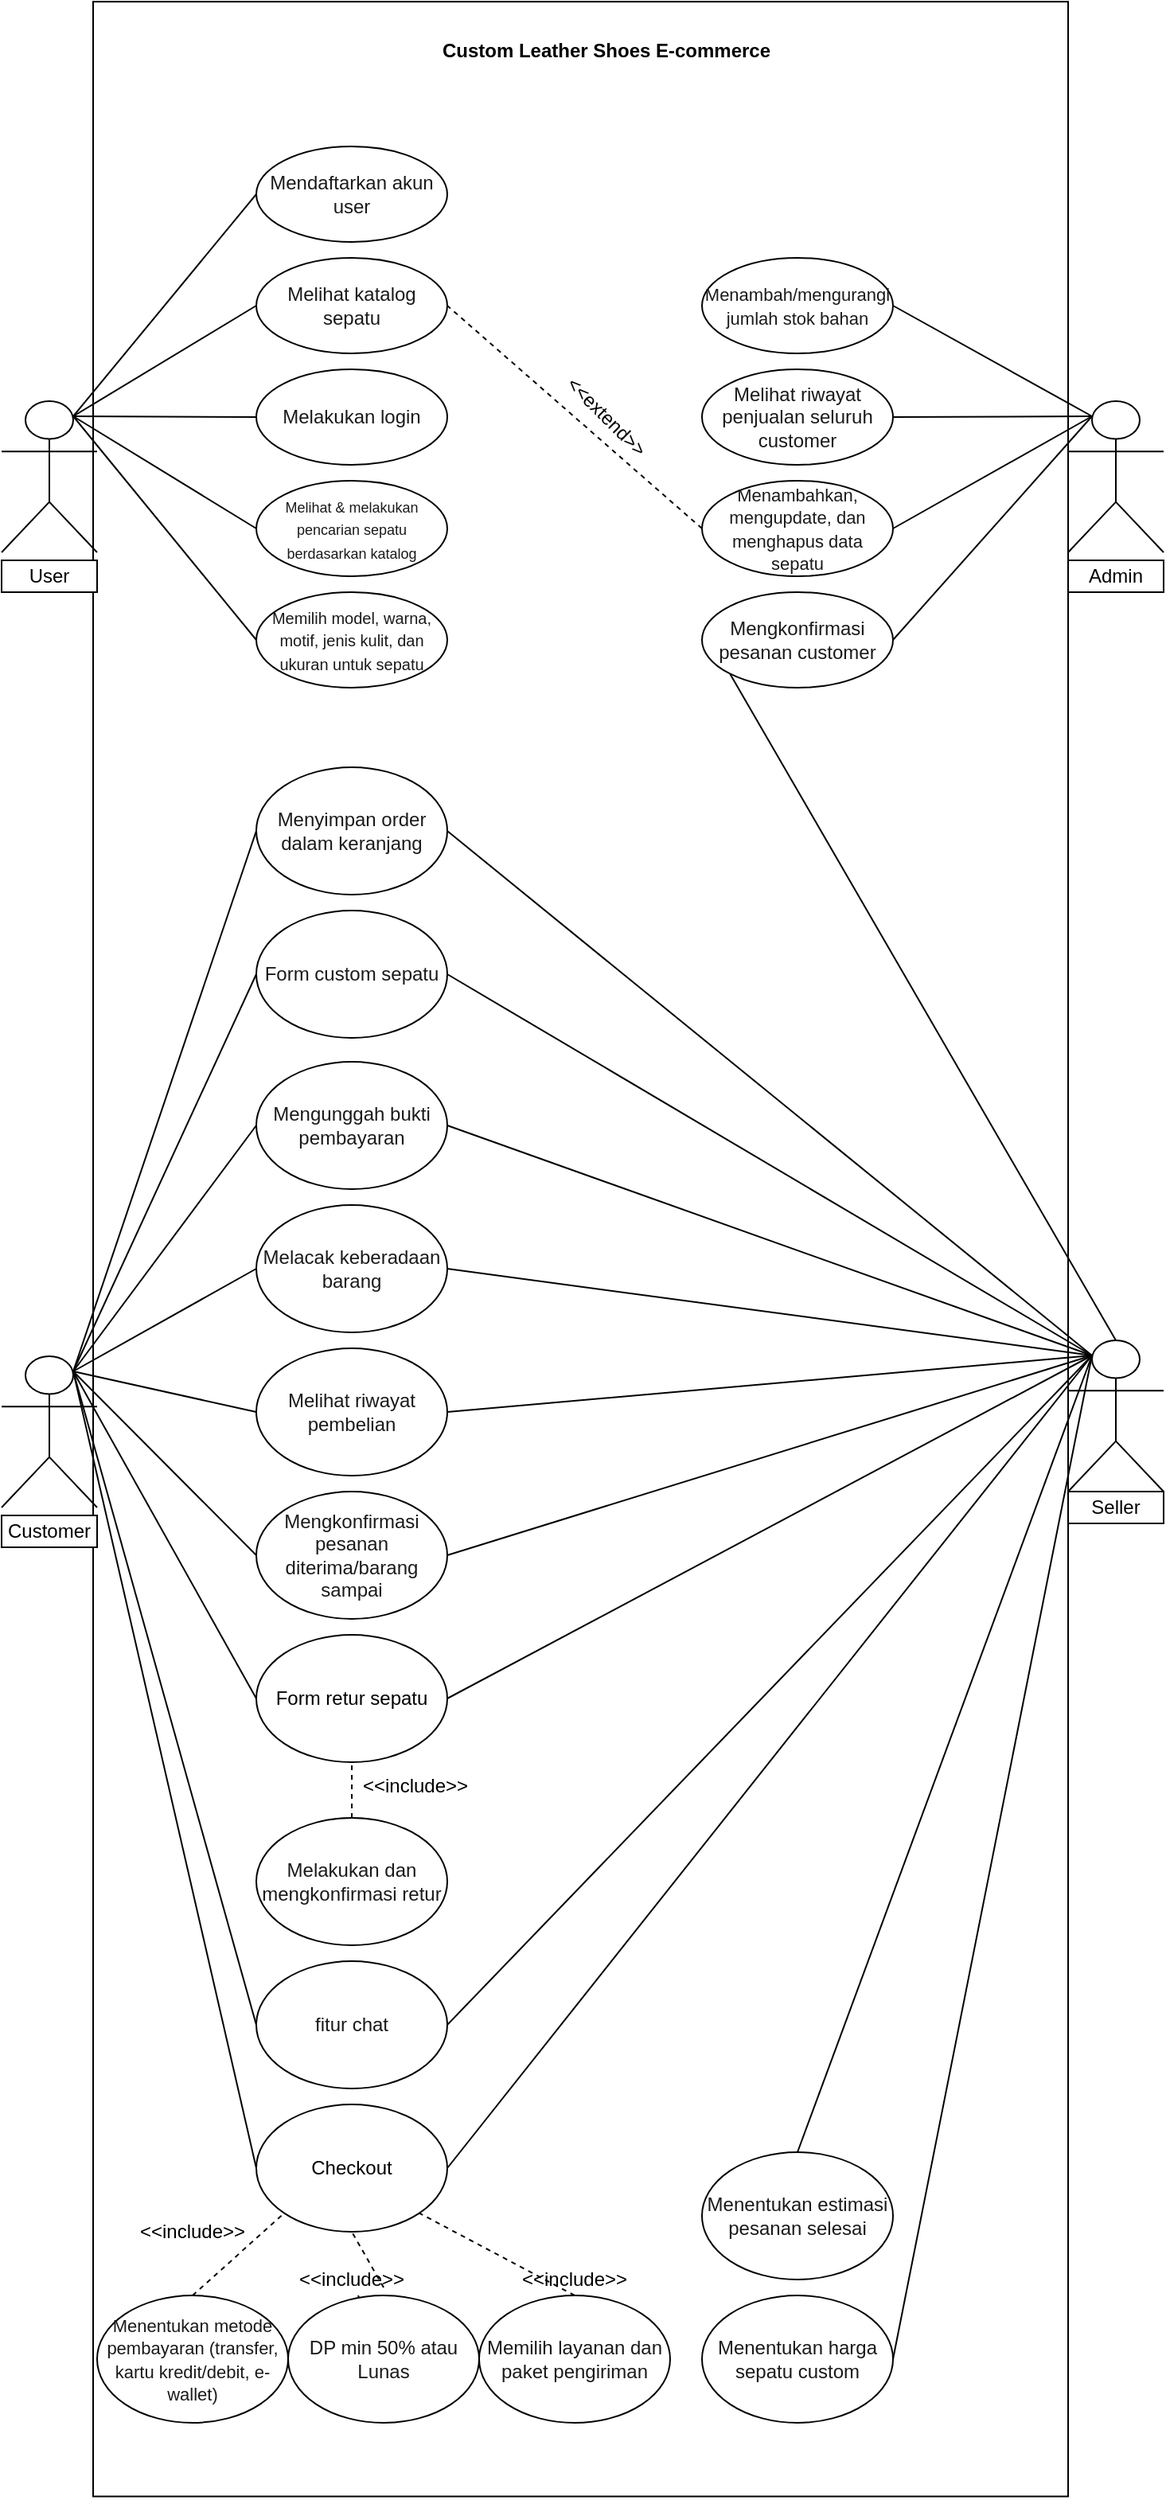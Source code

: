 <mxfile version="14.6.9" type="github">
  <diagram id="T1mZ5_TuGjbCNkDDGyvj" name="Halaman-1">
    <mxGraphModel dx="974" dy="1965" grid="1" gridSize="10" guides="1" tooltips="1" connect="1" arrows="1" fold="1" page="1" pageScale="1" pageWidth="827" pageHeight="1169" math="0" shadow="0">
      <root>
        <mxCell id="0" />
        <mxCell id="1" parent="0" />
        <mxCell id="UaFrxnna17SQAAfgTdnW-178" value="" style="rounded=0;whiteSpace=wrap;html=1;fillColor=#FFFFFF;rotation=90;" vertex="1" parent="1">
          <mxGeometry x="-409.84" y="396.41" width="1567.2" height="612.5" as="geometry" />
        </mxCell>
        <mxCell id="UaFrxnna17SQAAfgTdnW-119" value="" style="endArrow=none;html=1;exitX=0.25;exitY=0.1;exitDx=0;exitDy=0;exitPerimeter=0;entryX=1;entryY=0.5;entryDx=0;entryDy=0;" edge="1" parent="1" source="UaFrxnna17SQAAfgTdnW-134" target="UaFrxnna17SQAAfgTdnW-40">
          <mxGeometry width="50" height="50" relative="1" as="geometry">
            <mxPoint x="455" y="774.5" as="sourcePoint" />
            <mxPoint x="280" y="440" as="targetPoint" />
          </mxGeometry>
        </mxCell>
        <mxCell id="UaFrxnna17SQAAfgTdnW-120" value="" style="endArrow=none;html=1;entryX=1;entryY=0.5;entryDx=0;entryDy=0;exitX=0.25;exitY=0.1;exitDx=0;exitDy=0;exitPerimeter=0;" edge="1" parent="1" source="UaFrxnna17SQAAfgTdnW-134" target="UaFrxnna17SQAAfgTdnW-39">
          <mxGeometry width="50" height="50" relative="1" as="geometry">
            <mxPoint x="455" y="774.5" as="sourcePoint" />
            <mxPoint x="280" y="530" as="targetPoint" />
          </mxGeometry>
        </mxCell>
        <mxCell id="UaFrxnna17SQAAfgTdnW-121" value="" style="endArrow=none;html=1;exitX=1;exitY=0.5;exitDx=0;exitDy=0;entryX=0.25;entryY=0.1;entryDx=0;entryDy=0;entryPerimeter=0;" edge="1" parent="1" target="UaFrxnna17SQAAfgTdnW-134" source="UaFrxnna17SQAAfgTdnW-35">
          <mxGeometry width="50" height="50" relative="1" as="geometry">
            <mxPoint x="280" y="625" as="sourcePoint" />
            <mxPoint x="455" y="774.5" as="targetPoint" />
          </mxGeometry>
        </mxCell>
        <mxCell id="UaFrxnna17SQAAfgTdnW-122" value="" style="endArrow=none;html=1;entryX=1;entryY=0.5;entryDx=0;entryDy=0;exitX=0.25;exitY=0.1;exitDx=0;exitDy=0;exitPerimeter=0;" edge="1" parent="1" source="UaFrxnna17SQAAfgTdnW-134" target="UaFrxnna17SQAAfgTdnW-34">
          <mxGeometry width="50" height="50" relative="1" as="geometry">
            <mxPoint x="455" y="774.5" as="sourcePoint" />
            <mxPoint x="280" y="715" as="targetPoint" />
          </mxGeometry>
        </mxCell>
        <mxCell id="UaFrxnna17SQAAfgTdnW-123" value="" style="endArrow=none;html=1;entryX=1;entryY=0.5;entryDx=0;entryDy=0;exitX=0.25;exitY=0.1;exitDx=0;exitDy=0;exitPerimeter=0;" edge="1" parent="1" source="UaFrxnna17SQAAfgTdnW-134" target="UaFrxnna17SQAAfgTdnW-33">
          <mxGeometry width="50" height="50" relative="1" as="geometry">
            <mxPoint x="690" y="775" as="sourcePoint" />
            <mxPoint x="280" y="805" as="targetPoint" />
          </mxGeometry>
        </mxCell>
        <mxCell id="UaFrxnna17SQAAfgTdnW-124" value="" style="endArrow=none;html=1;entryX=1;entryY=0.5;entryDx=0;entryDy=0;exitX=0.25;exitY=0.1;exitDx=0;exitDy=0;exitPerimeter=0;" edge="1" parent="1" source="UaFrxnna17SQAAfgTdnW-134" target="UaFrxnna17SQAAfgTdnW-32">
          <mxGeometry width="50" height="50" relative="1" as="geometry">
            <mxPoint x="620" y="830" as="sourcePoint" />
            <mxPoint x="280" y="895" as="targetPoint" />
          </mxGeometry>
        </mxCell>
        <mxCell id="UaFrxnna17SQAAfgTdnW-125" value="" style="endArrow=none;html=1;exitX=0.25;exitY=0.1;exitDx=0;exitDy=0;exitPerimeter=0;entryX=1;entryY=0.5;entryDx=0;entryDy=0;" edge="1" parent="1" source="UaFrxnna17SQAAfgTdnW-134" target="UaFrxnna17SQAAfgTdnW-43">
          <mxGeometry width="50" height="50" relative="1" as="geometry">
            <mxPoint x="455" y="774.5" as="sourcePoint" />
            <mxPoint x="280" y="985" as="targetPoint" />
          </mxGeometry>
        </mxCell>
        <mxCell id="UaFrxnna17SQAAfgTdnW-127" value="" style="endArrow=none;html=1;exitX=0.25;exitY=0.1;exitDx=0;exitDy=0;exitPerimeter=0;entryX=1;entryY=0.5;entryDx=0;entryDy=0;" edge="1" parent="1" source="UaFrxnna17SQAAfgTdnW-134" target="UaFrxnna17SQAAfgTdnW-29">
          <mxGeometry width="50" height="50" relative="1" as="geometry">
            <mxPoint x="455" y="774.5" as="sourcePoint" />
            <mxPoint x="280" y="1165" as="targetPoint" />
          </mxGeometry>
        </mxCell>
        <mxCell id="UaFrxnna17SQAAfgTdnW-128" value="" style="endArrow=none;html=1;exitX=0.25;exitY=0.1;exitDx=0;exitDy=0;exitPerimeter=0;entryX=1;entryY=0.5;entryDx=0;entryDy=0;" edge="1" parent="1" source="UaFrxnna17SQAAfgTdnW-134" target="UaFrxnna17SQAAfgTdnW-44">
          <mxGeometry width="50" height="50" relative="1" as="geometry">
            <mxPoint x="455" y="774.5" as="sourcePoint" />
            <mxPoint x="280" y="1255" as="targetPoint" />
          </mxGeometry>
        </mxCell>
        <mxCell id="UaFrxnna17SQAAfgTdnW-2" value="&lt;span style=&quot;color: rgb(26 , 26 , 26) ; font-family: &amp;#34;opensans&amp;#34; , &amp;#34;arial&amp;#34; , sans-serif , &amp;#34;noto sans hebrew&amp;#34; , &amp;#34;noto sans&amp;#34; , &amp;#34;noto sans jp&amp;#34; , &amp;#34;noto sans kr&amp;#34; ; background-color: rgba(255 , 255 , 255 , 0.01)&quot;&gt;&lt;font style=&quot;font-size: 12px&quot;&gt;Mendaftarkan akun user&lt;/font&gt;&lt;/span&gt;" style="ellipse;whiteSpace=wrap;html=1;fillColor=#FFFFFF;" vertex="1" parent="1">
          <mxGeometry x="170" y="10" width="120" height="60" as="geometry" />
        </mxCell>
        <mxCell id="UaFrxnna17SQAAfgTdnW-3" value="&lt;span style=&quot;color: rgb(26 , 26 , 26) ; font-family: &amp;#34;opensans&amp;#34; , &amp;#34;arial&amp;#34; , sans-serif , &amp;#34;noto sans hebrew&amp;#34; , &amp;#34;noto sans&amp;#34; , &amp;#34;noto sans jp&amp;#34; , &amp;#34;noto sans kr&amp;#34; ; background-color: rgba(255 , 255 , 255 , 0.01)&quot;&gt;&lt;font style=&quot;font-size: 12px&quot;&gt;Melihat katalog sepatu&lt;/font&gt;&lt;/span&gt;" style="ellipse;whiteSpace=wrap;html=1;fillColor=#FFFFFF;" vertex="1" parent="1">
          <mxGeometry x="170" y="80" width="120" height="60" as="geometry" />
        </mxCell>
        <mxCell id="UaFrxnna17SQAAfgTdnW-6" value="&lt;span style=&quot;color: rgb(26 , 26 , 26) ; font-family: &amp;#34;opensans&amp;#34; , &amp;#34;arial&amp;#34; , sans-serif , &amp;#34;noto sans hebrew&amp;#34; , &amp;#34;noto sans&amp;#34; , &amp;#34;noto sans jp&amp;#34; , &amp;#34;noto sans kr&amp;#34; ; background-color: rgba(255 , 255 , 255 , 0.01)&quot;&gt;&lt;font style=&quot;font-size: 10px&quot;&gt;Memilih model, warna, motif, jenis kulit, dan ukuran untuk sepatu&lt;/font&gt;&lt;/span&gt;" style="ellipse;whiteSpace=wrap;html=1;fillColor=#FFFFFF;align=center;" vertex="1" parent="1">
          <mxGeometry x="170" y="290" width="120" height="60" as="geometry" />
        </mxCell>
        <mxCell id="UaFrxnna17SQAAfgTdnW-7" value="&lt;span style=&quot;color: rgb(26 , 26 , 26) ; font-family: &amp;#34;opensans&amp;#34; , &amp;#34;arial&amp;#34; , sans-serif , &amp;#34;noto sans hebrew&amp;#34; , &amp;#34;noto sans&amp;#34; , &amp;#34;noto sans jp&amp;#34; , &amp;#34;noto sans kr&amp;#34; ; background-color: rgba(255 , 255 , 255 , 0.01)&quot;&gt;&lt;font style=&quot;font-size: 9px&quot;&gt;Melihat &amp;amp; melakukan pencarian sepatu berdasarkan katalog&lt;/font&gt;&lt;/span&gt;" style="ellipse;whiteSpace=wrap;html=1;fillColor=#FFFFFF;" vertex="1" parent="1">
          <mxGeometry x="170" y="220" width="120" height="60" as="geometry" />
        </mxCell>
        <mxCell id="UaFrxnna17SQAAfgTdnW-8" value="&lt;span style=&quot;color: rgb(26 , 26 , 26) ; font-family: &amp;#34;opensans&amp;#34; , &amp;#34;arial&amp;#34; , sans-serif , &amp;#34;noto sans hebrew&amp;#34; , &amp;#34;noto sans&amp;#34; , &amp;#34;noto sans jp&amp;#34; , &amp;#34;noto sans kr&amp;#34; ; font-style: normal ; font-weight: normal ; letter-spacing: normal ; text-align: center ; text-indent: 0px ; text-transform: none ; word-spacing: 0px ; background-color: rgba(255 , 255 , 255 , 0.01) ; text-decoration: none ; display: inline ; float: none&quot;&gt;&lt;font style=&quot;font-size: 12px&quot;&gt;Melakukan login&lt;/font&gt;&lt;/span&gt;" style="ellipse;whiteSpace=wrap;html=1;fillColor=#FFFFFF;" vertex="1" parent="1">
          <mxGeometry x="170" y="150" width="120" height="60" as="geometry" />
        </mxCell>
        <mxCell id="UaFrxnna17SQAAfgTdnW-23" value="Actor" style="shape=umlActor;verticalLabelPosition=bottom;verticalAlign=top;html=1;outlineConnect=0;fillColor=#FFFFFF;" vertex="1" parent="1">
          <mxGeometry x="10" y="170" width="60" height="95" as="geometry" />
        </mxCell>
        <mxCell id="UaFrxnna17SQAAfgTdnW-24" value="" style="endArrow=none;html=1;exitX=0.75;exitY=0.1;exitDx=0;exitDy=0;exitPerimeter=0;entryX=0;entryY=0.5;entryDx=0;entryDy=0;" edge="1" parent="1" source="UaFrxnna17SQAAfgTdnW-23" target="UaFrxnna17SQAAfgTdnW-2">
          <mxGeometry width="50" height="50" relative="1" as="geometry">
            <mxPoint x="260" y="310" as="sourcePoint" />
            <mxPoint x="310" y="260" as="targetPoint" />
          </mxGeometry>
        </mxCell>
        <mxCell id="UaFrxnna17SQAAfgTdnW-25" value="" style="endArrow=none;html=1;exitX=0.75;exitY=0.1;exitDx=0;exitDy=0;exitPerimeter=0;entryX=0;entryY=0.5;entryDx=0;entryDy=0;" edge="1" parent="1" source="UaFrxnna17SQAAfgTdnW-23" target="UaFrxnna17SQAAfgTdnW-3">
          <mxGeometry width="50" height="50" relative="1" as="geometry">
            <mxPoint x="260" y="310" as="sourcePoint" />
            <mxPoint x="310" y="260" as="targetPoint" />
          </mxGeometry>
        </mxCell>
        <mxCell id="UaFrxnna17SQAAfgTdnW-26" value="" style="endArrow=none;html=1;exitX=0.75;exitY=0.1;exitDx=0;exitDy=0;exitPerimeter=0;entryX=0;entryY=0.5;entryDx=0;entryDy=0;" edge="1" parent="1" source="UaFrxnna17SQAAfgTdnW-23" target="UaFrxnna17SQAAfgTdnW-8">
          <mxGeometry width="50" height="50" relative="1" as="geometry">
            <mxPoint x="260" y="310" as="sourcePoint" />
            <mxPoint x="310" y="260" as="targetPoint" />
          </mxGeometry>
        </mxCell>
        <mxCell id="UaFrxnna17SQAAfgTdnW-27" value="" style="endArrow=none;html=1;exitX=0.75;exitY=0.1;exitDx=0;exitDy=0;exitPerimeter=0;entryX=0;entryY=0.5;entryDx=0;entryDy=0;" edge="1" parent="1" source="UaFrxnna17SQAAfgTdnW-23" target="UaFrxnna17SQAAfgTdnW-7">
          <mxGeometry width="50" height="50" relative="1" as="geometry">
            <mxPoint x="260" y="310" as="sourcePoint" />
            <mxPoint x="310" y="260" as="targetPoint" />
          </mxGeometry>
        </mxCell>
        <mxCell id="UaFrxnna17SQAAfgTdnW-28" value="" style="endArrow=none;html=1;exitX=0.75;exitY=0.1;exitDx=0;exitDy=0;exitPerimeter=0;entryX=0;entryY=0.5;entryDx=0;entryDy=0;" edge="1" parent="1" source="UaFrxnna17SQAAfgTdnW-23" target="UaFrxnna17SQAAfgTdnW-6">
          <mxGeometry width="50" height="50" relative="1" as="geometry">
            <mxPoint x="260" y="310" as="sourcePoint" />
            <mxPoint x="310" y="260" as="targetPoint" />
          </mxGeometry>
        </mxCell>
        <mxCell id="UaFrxnna17SQAAfgTdnW-29" value="&lt;span style=&quot;color: rgb(26 , 26 , 26) ; font-family: &amp;#34;opensans&amp;#34; , &amp;#34;arial&amp;#34; , sans-serif , &amp;#34;noto sans hebrew&amp;#34; , &amp;#34;noto sans&amp;#34; , &amp;#34;noto sans jp&amp;#34; , &amp;#34;noto sans kr&amp;#34; ; font-style: normal ; font-weight: normal ; letter-spacing: normal ; text-align: center ; text-indent: 0px ; text-transform: none ; word-spacing: 0px ; background-color: rgba(255 , 255 , 255 , 0.01) ; text-decoration: none ; display: inline ; float: none&quot;&gt;&lt;font style=&quot;font-size: 12px&quot;&gt;fitur chat&lt;/font&gt;&lt;/span&gt;" style="ellipse;whiteSpace=wrap;html=1;fillColor=#FFFFFF;" vertex="1" parent="1">
          <mxGeometry x="170" y="1150" width="120" height="80" as="geometry" />
        </mxCell>
        <mxCell id="UaFrxnna17SQAAfgTdnW-32" value="&lt;span style=&quot;color: rgb(26 , 26 , 26) ; font-family: &amp;#34;opensans&amp;#34; , &amp;#34;arial&amp;#34; , sans-serif , &amp;#34;noto sans hebrew&amp;#34; , &amp;#34;noto sans&amp;#34; , &amp;#34;noto sans jp&amp;#34; , &amp;#34;noto sans kr&amp;#34; ; font-style: normal ; font-weight: normal ; letter-spacing: normal ; text-align: center ; text-indent: 0px ; text-transform: none ; word-spacing: 0px ; background-color: rgba(255 , 255 , 255 , 0.01) ; text-decoration: none ; display: inline ; float: none&quot;&gt;&lt;font style=&quot;font-size: 12px&quot;&gt;Mengkonfirmasi pesanan diterima/barang sampai&lt;/font&gt;&lt;/span&gt;" style="ellipse;whiteSpace=wrap;html=1;fillColor=#FFFFFF;" vertex="1" parent="1">
          <mxGeometry x="170" y="855" width="120" height="80" as="geometry" />
        </mxCell>
        <mxCell id="UaFrxnna17SQAAfgTdnW-33" value="&lt;span style=&quot;color: rgb(26 , 26 , 26) ; font-family: &amp;#34;opensans&amp;#34; , &amp;#34;arial&amp;#34; , sans-serif , &amp;#34;noto sans hebrew&amp;#34; , &amp;#34;noto sans&amp;#34; , &amp;#34;noto sans jp&amp;#34; , &amp;#34;noto sans kr&amp;#34; ; font-style: normal ; font-weight: normal ; letter-spacing: normal ; text-align: center ; text-indent: 0px ; text-transform: none ; word-spacing: 0px ; background-color: rgba(255 , 255 , 255 , 0.01) ; text-decoration: none ; display: inline ; float: none&quot;&gt;&lt;font style=&quot;font-size: 12px&quot;&gt;Melihat riwayat pembelian&lt;/font&gt;&lt;/span&gt;" style="ellipse;whiteSpace=wrap;html=1;fillColor=#FFFFFF;" vertex="1" parent="1">
          <mxGeometry x="170" y="765" width="120" height="80" as="geometry" />
        </mxCell>
        <mxCell id="UaFrxnna17SQAAfgTdnW-34" value="&lt;span style=&quot;color: rgb(26 , 26 , 26) ; font-family: &amp;#34;opensans&amp;#34; , &amp;#34;arial&amp;#34; , sans-serif , &amp;#34;noto sans hebrew&amp;#34; , &amp;#34;noto sans&amp;#34; , &amp;#34;noto sans jp&amp;#34; , &amp;#34;noto sans kr&amp;#34; ; background-color: rgba(255 , 255 , 255 , 0.01)&quot;&gt;&lt;font style=&quot;font-size: 12px&quot;&gt;Melacak keberadaan barang&lt;/font&gt;&lt;/span&gt;" style="ellipse;whiteSpace=wrap;html=1;fillColor=#FFFFFF;" vertex="1" parent="1">
          <mxGeometry x="170" y="675" width="120" height="80" as="geometry" />
        </mxCell>
        <mxCell id="UaFrxnna17SQAAfgTdnW-35" value="&lt;span style=&quot;color: rgb(26 , 26 , 26) ; font-family: &amp;#34;opensans&amp;#34; , &amp;#34;arial&amp;#34; , sans-serif , &amp;#34;noto sans hebrew&amp;#34; , &amp;#34;noto sans&amp;#34; , &amp;#34;noto sans jp&amp;#34; , &amp;#34;noto sans kr&amp;#34; ; background-color: rgba(255 , 255 , 255 , 0.01)&quot;&gt;&lt;font style=&quot;font-size: 12px&quot;&gt;Mengunggah bukti pembayaran&lt;/font&gt;&lt;/span&gt;" style="ellipse;whiteSpace=wrap;html=1;fillColor=#FFFFFF;" vertex="1" parent="1">
          <mxGeometry x="170" y="585" width="120" height="80" as="geometry" />
        </mxCell>
        <mxCell id="UaFrxnna17SQAAfgTdnW-36" value="&lt;span style=&quot;color: rgb(26 , 26 , 26) ; font-family: &amp;#34;opensans&amp;#34; , &amp;#34;arial&amp;#34; , sans-serif , &amp;#34;noto sans hebrew&amp;#34; , &amp;#34;noto sans&amp;#34; , &amp;#34;noto sans jp&amp;#34; , &amp;#34;noto sans kr&amp;#34; ; font-style: normal ; font-weight: normal ; letter-spacing: normal ; text-align: center ; text-indent: 0px ; text-transform: none ; word-spacing: 0px ; background-color: rgba(255 , 255 , 255 , 0.01) ; text-decoration: none ; display: inline ; float: none&quot;&gt;&lt;font style=&quot;font-size: 12px&quot;&gt;Memilih layanan dan paket pengiriman&lt;/font&gt;&lt;/span&gt;" style="ellipse;whiteSpace=wrap;html=1;fillColor=#FFFFFF;" vertex="1" parent="1">
          <mxGeometry x="310" y="1360" width="120" height="80" as="geometry" />
        </mxCell>
        <mxCell id="UaFrxnna17SQAAfgTdnW-37" value="&lt;span style=&quot;color: rgb(26 , 26 , 26) ; font-family: &amp;#34;opensans&amp;#34; , &amp;#34;arial&amp;#34; , sans-serif , &amp;#34;noto sans hebrew&amp;#34; , &amp;#34;noto sans&amp;#34; , &amp;#34;noto sans jp&amp;#34; , &amp;#34;noto sans kr&amp;#34; ; font-style: normal ; font-weight: normal ; letter-spacing: normal ; text-align: center ; text-indent: 0px ; text-transform: none ; word-spacing: 0px ; background-color: rgba(255 , 255 , 255 , 0.01) ; text-decoration: none ; display: inline ; float: none&quot;&gt;&lt;font style=&quot;font-size: 12px&quot;&gt;DP min 50% atau Lunas&lt;/font&gt;&lt;/span&gt;" style="ellipse;whiteSpace=wrap;html=1;fillColor=#FFFFFF;" vertex="1" parent="1">
          <mxGeometry x="190" y="1360" width="120" height="80" as="geometry" />
        </mxCell>
        <mxCell id="UaFrxnna17SQAAfgTdnW-38" value="&lt;span style=&quot;color: rgb(26 , 26 , 26) ; font-family: &amp;#34;opensans&amp;#34; , &amp;#34;arial&amp;#34; , sans-serif , &amp;#34;noto sans hebrew&amp;#34; , &amp;#34;noto sans&amp;#34; , &amp;#34;noto sans jp&amp;#34; , &amp;#34;noto sans kr&amp;#34; ; background-color: rgba(255 , 255 , 255 , 0.01)&quot;&gt;&lt;font style=&quot;font-size: 11px&quot;&gt;Menentukan metode pembayaran (transfer, kartu kredit/debit, e-wallet)&lt;/font&gt;&lt;/span&gt;" style="ellipse;whiteSpace=wrap;html=1;fillColor=#FFFFFF;" vertex="1" parent="1">
          <mxGeometry x="70" y="1360" width="120" height="80" as="geometry" />
        </mxCell>
        <mxCell id="UaFrxnna17SQAAfgTdnW-39" value="&lt;span style=&quot;color: rgb(26 , 26 , 26) ; font-family: &amp;#34;opensans&amp;#34; , &amp;#34;arial&amp;#34; , sans-serif , &amp;#34;noto sans hebrew&amp;#34; , &amp;#34;noto sans&amp;#34; , &amp;#34;noto sans jp&amp;#34; , &amp;#34;noto sans kr&amp;#34; ; font-style: normal ; font-weight: normal ; letter-spacing: normal ; text-align: center ; text-indent: 0px ; text-transform: none ; word-spacing: 0px ; background-color: rgba(255 , 255 , 255 , 0.01) ; text-decoration: none ; display: inline ; float: none&quot;&gt;&lt;font style=&quot;font-size: 12px&quot;&gt;Form custom sepatu&lt;/font&gt;&lt;/span&gt;" style="ellipse;whiteSpace=wrap;html=1;fillColor=#FFFFFF;" vertex="1" parent="1">
          <mxGeometry x="170" y="490" width="120" height="80" as="geometry" />
        </mxCell>
        <mxCell id="UaFrxnna17SQAAfgTdnW-40" value="&lt;span style=&quot;color: rgb(26 , 26 , 26) ; font-family: &amp;#34;opensans&amp;#34; , &amp;#34;arial&amp;#34; , sans-serif , &amp;#34;noto sans hebrew&amp;#34; , &amp;#34;noto sans&amp;#34; , &amp;#34;noto sans jp&amp;#34; , &amp;#34;noto sans kr&amp;#34; ; background-color: rgba(255 , 255 , 255 , 0.01)&quot;&gt;&lt;font style=&quot;font-size: 12px&quot;&gt;Menyimpan order dalam keranjang&lt;/font&gt;&lt;/span&gt;" style="ellipse;whiteSpace=wrap;html=1;fillColor=#FFFFFF;" vertex="1" parent="1">
          <mxGeometry x="170" y="400" width="120" height="80" as="geometry" />
        </mxCell>
        <mxCell id="UaFrxnna17SQAAfgTdnW-43" value="Form retur sepatu" style="ellipse;whiteSpace=wrap;html=1;fillColor=#FFFFFF;" vertex="1" parent="1">
          <mxGeometry x="170" y="945" width="120" height="80" as="geometry" />
        </mxCell>
        <mxCell id="UaFrxnna17SQAAfgTdnW-44" value="Checkout" style="ellipse;whiteSpace=wrap;html=1;fillColor=#FFFFFF;" vertex="1" parent="1">
          <mxGeometry x="170" y="1240" width="120" height="80" as="geometry" />
        </mxCell>
        <mxCell id="UaFrxnna17SQAAfgTdnW-46" value="" style="endArrow=none;dashed=1;html=1;startArrow=none;" edge="1" parent="1" source="UaFrxnna17SQAAfgTdnW-52" target="UaFrxnna17SQAAfgTdnW-37">
          <mxGeometry width="50" height="50" relative="1" as="geometry">
            <mxPoint x="260" y="1400" as="sourcePoint" />
            <mxPoint x="480" y="1200" as="targetPoint" />
          </mxGeometry>
        </mxCell>
        <mxCell id="UaFrxnna17SQAAfgTdnW-49" value="&amp;lt;&amp;lt;include&amp;gt;&amp;gt;" style="text;html=1;strokeColor=none;fillColor=none;align=center;verticalAlign=middle;whiteSpace=wrap;rounded=0;rotation=0;" vertex="1" parent="1">
          <mxGeometry x="110" y="1310" width="40" height="20" as="geometry" />
        </mxCell>
        <mxCell id="UaFrxnna17SQAAfgTdnW-52" value="&amp;lt;&amp;lt;include&amp;gt;&amp;gt;" style="text;html=1;strokeColor=none;fillColor=none;align=center;verticalAlign=middle;whiteSpace=wrap;rounded=0;rotation=0;" vertex="1" parent="1">
          <mxGeometry x="210" y="1340" width="40" height="20" as="geometry" />
        </mxCell>
        <mxCell id="UaFrxnna17SQAAfgTdnW-54" value="&amp;lt;&amp;lt;include&amp;gt;&amp;gt;" style="text;html=1;strokeColor=none;fillColor=none;align=center;verticalAlign=middle;whiteSpace=wrap;rounded=0;rotation=0;" vertex="1" parent="1">
          <mxGeometry x="350" y="1340" width="40" height="20" as="geometry" />
        </mxCell>
        <mxCell id="UaFrxnna17SQAAfgTdnW-57" value="Actor" style="shape=umlActor;verticalLabelPosition=bottom;verticalAlign=top;html=1;outlineConnect=0;fillColor=#FFFFFF;" vertex="1" parent="1">
          <mxGeometry x="10" y="770" width="60" height="95" as="geometry" />
        </mxCell>
        <mxCell id="UaFrxnna17SQAAfgTdnW-58" value="" style="endArrow=none;html=1;exitX=0.75;exitY=0.1;exitDx=0;exitDy=0;exitPerimeter=0;entryX=0;entryY=0.5;entryDx=0;entryDy=0;" edge="1" parent="1" source="UaFrxnna17SQAAfgTdnW-57" target="UaFrxnna17SQAAfgTdnW-40">
          <mxGeometry width="50" height="50" relative="1" as="geometry">
            <mxPoint x="220" y="830" as="sourcePoint" />
            <mxPoint x="270" y="780" as="targetPoint" />
          </mxGeometry>
        </mxCell>
        <mxCell id="UaFrxnna17SQAAfgTdnW-60" value="" style="endArrow=none;html=1;entryX=0;entryY=0.5;entryDx=0;entryDy=0;exitX=0.75;exitY=0.1;exitDx=0;exitDy=0;exitPerimeter=0;" edge="1" parent="1" source="UaFrxnna17SQAAfgTdnW-57" target="UaFrxnna17SQAAfgTdnW-39">
          <mxGeometry width="50" height="50" relative="1" as="geometry">
            <mxPoint x="60" y="770" as="sourcePoint" />
            <mxPoint x="270" y="620" as="targetPoint" />
          </mxGeometry>
        </mxCell>
        <mxCell id="UaFrxnna17SQAAfgTdnW-61" value="" style="endArrow=none;html=1;exitX=0;exitY=0.5;exitDx=0;exitDy=0;entryX=0.75;entryY=0.1;entryDx=0;entryDy=0;entryPerimeter=0;" edge="1" parent="1" source="UaFrxnna17SQAAfgTdnW-35" target="UaFrxnna17SQAAfgTdnW-57">
          <mxGeometry width="50" height="50" relative="1" as="geometry">
            <mxPoint x="380" y="590" as="sourcePoint" />
            <mxPoint x="60" y="770" as="targetPoint" />
          </mxGeometry>
        </mxCell>
        <mxCell id="UaFrxnna17SQAAfgTdnW-62" value="" style="endArrow=none;html=1;entryX=0;entryY=0.5;entryDx=0;entryDy=0;exitX=0.75;exitY=0.1;exitDx=0;exitDy=0;exitPerimeter=0;" edge="1" parent="1" source="UaFrxnna17SQAAfgTdnW-57" target="UaFrxnna17SQAAfgTdnW-34">
          <mxGeometry width="50" height="50" relative="1" as="geometry">
            <mxPoint x="50" y="780" as="sourcePoint" />
            <mxPoint x="270" y="620" as="targetPoint" />
          </mxGeometry>
        </mxCell>
        <mxCell id="UaFrxnna17SQAAfgTdnW-63" value="" style="endArrow=none;html=1;entryX=0;entryY=0.5;entryDx=0;entryDy=0;exitX=0.75;exitY=0.1;exitDx=0;exitDy=0;exitPerimeter=0;" edge="1" parent="1" source="UaFrxnna17SQAAfgTdnW-57" target="UaFrxnna17SQAAfgTdnW-33">
          <mxGeometry width="50" height="50" relative="1" as="geometry">
            <mxPoint x="60" y="780" as="sourcePoint" />
            <mxPoint x="120" y="720" as="targetPoint" />
          </mxGeometry>
        </mxCell>
        <mxCell id="UaFrxnna17SQAAfgTdnW-64" value="" style="endArrow=none;html=1;exitX=0.75;exitY=0.1;exitDx=0;exitDy=0;exitPerimeter=0;entryX=0;entryY=0.5;entryDx=0;entryDy=0;" edge="1" parent="1" source="UaFrxnna17SQAAfgTdnW-57" target="UaFrxnna17SQAAfgTdnW-32">
          <mxGeometry width="50" height="50" relative="1" as="geometry">
            <mxPoint x="60" y="780" as="sourcePoint" />
            <mxPoint x="160" y="790" as="targetPoint" />
          </mxGeometry>
        </mxCell>
        <mxCell id="UaFrxnna17SQAAfgTdnW-65" value="" style="endArrow=none;html=1;exitX=0.75;exitY=0.1;exitDx=0;exitDy=0;exitPerimeter=0;entryX=0;entryY=0.5;entryDx=0;entryDy=0;" edge="1" parent="1" source="UaFrxnna17SQAAfgTdnW-57" target="UaFrxnna17SQAAfgTdnW-43">
          <mxGeometry width="50" height="50" relative="1" as="geometry">
            <mxPoint x="110" y="920" as="sourcePoint" />
            <mxPoint x="160" y="920" as="targetPoint" />
          </mxGeometry>
        </mxCell>
        <mxCell id="UaFrxnna17SQAAfgTdnW-67" value="" style="endArrow=none;html=1;exitX=0.75;exitY=0.1;exitDx=0;exitDy=0;exitPerimeter=0;entryX=0;entryY=0.5;entryDx=0;entryDy=0;" edge="1" parent="1" source="UaFrxnna17SQAAfgTdnW-57" target="UaFrxnna17SQAAfgTdnW-29">
          <mxGeometry width="50" height="50" relative="1" as="geometry">
            <mxPoint x="60" y="785" as="sourcePoint" />
            <mxPoint x="100" y="1050" as="targetPoint" />
          </mxGeometry>
        </mxCell>
        <mxCell id="UaFrxnna17SQAAfgTdnW-69" value="" style="endArrow=none;html=1;exitX=0.75;exitY=0.1;exitDx=0;exitDy=0;exitPerimeter=0;entryX=0;entryY=0.5;entryDx=0;entryDy=0;" edge="1" parent="1" source="UaFrxnna17SQAAfgTdnW-57" target="UaFrxnna17SQAAfgTdnW-44">
          <mxGeometry width="50" height="50" relative="1" as="geometry">
            <mxPoint x="60" y="790" as="sourcePoint" />
            <mxPoint x="150" y="1210" as="targetPoint" />
          </mxGeometry>
        </mxCell>
        <mxCell id="UaFrxnna17SQAAfgTdnW-71" value="&lt;span style=&quot;color: rgb(26 , 26 , 26) ; font-family: &amp;#34;opensans&amp;#34; , &amp;#34;arial&amp;#34; , sans-serif , &amp;#34;noto sans hebrew&amp;#34; , &amp;#34;noto sans&amp;#34; , &amp;#34;noto sans jp&amp;#34; , &amp;#34;noto sans kr&amp;#34; ; background-color: rgba(255 , 255 , 255 , 0.01)&quot;&gt;&lt;font style=&quot;font-size: 12px&quot;&gt;Menentukan harga sepatu custom&lt;/font&gt;&lt;/span&gt;" style="ellipse;whiteSpace=wrap;html=1;fillColor=#FFFFFF;" vertex="1" parent="1">
          <mxGeometry x="450" y="1360" width="120" height="80" as="geometry" />
        </mxCell>
        <mxCell id="UaFrxnna17SQAAfgTdnW-72" value="&lt;span style=&quot;color: rgb(26 , 26 , 26) ; font-family: &amp;#34;opensans&amp;#34; , &amp;#34;arial&amp;#34; , sans-serif , &amp;#34;noto sans hebrew&amp;#34; , &amp;#34;noto sans&amp;#34; , &amp;#34;noto sans jp&amp;#34; , &amp;#34;noto sans kr&amp;#34; ; font-style: normal ; font-weight: normal ; letter-spacing: normal ; text-align: center ; text-indent: 0px ; text-transform: none ; word-spacing: 0px ; background-color: rgba(255 , 255 , 255 , 0.01) ; text-decoration: none ; display: inline ; float: none&quot;&gt;&lt;font style=&quot;font-size: 12px&quot;&gt;Menentukan estimasi pesanan selesai&lt;/font&gt;&lt;/span&gt;" style="ellipse;whiteSpace=wrap;html=1;fillColor=#FFFFFF;" vertex="1" parent="1">
          <mxGeometry x="450" y="1270" width="120" height="80" as="geometry" />
        </mxCell>
        <mxCell id="UaFrxnna17SQAAfgTdnW-131" value="" style="endArrow=none;dashed=1;html=1;entryX=0;entryY=1;entryDx=0;entryDy=0;exitX=0.5;exitY=0;exitDx=0;exitDy=0;" edge="1" parent="1" source="UaFrxnna17SQAAfgTdnW-38" target="UaFrxnna17SQAAfgTdnW-44">
          <mxGeometry width="50" height="50" relative="1" as="geometry">
            <mxPoint x="310" y="1330" as="sourcePoint" />
            <mxPoint x="360" y="1280" as="targetPoint" />
          </mxGeometry>
        </mxCell>
        <mxCell id="UaFrxnna17SQAAfgTdnW-132" value="" style="endArrow=none;dashed=1;html=1;exitX=1;exitY=0.75;exitDx=0;exitDy=0;entryX=0.5;entryY=1;entryDx=0;entryDy=0;" edge="1" parent="1" source="UaFrxnna17SQAAfgTdnW-52" target="UaFrxnna17SQAAfgTdnW-44">
          <mxGeometry width="50" height="50" relative="1" as="geometry">
            <mxPoint x="310" y="1330" as="sourcePoint" />
            <mxPoint x="360" y="1280" as="targetPoint" />
          </mxGeometry>
        </mxCell>
        <mxCell id="UaFrxnna17SQAAfgTdnW-133" value="" style="endArrow=none;dashed=1;html=1;exitX=0.5;exitY=1;exitDx=0;exitDy=0;entryX=1;entryY=1;entryDx=0;entryDy=0;" edge="1" parent="1" source="UaFrxnna17SQAAfgTdnW-54" target="UaFrxnna17SQAAfgTdnW-44">
          <mxGeometry width="50" height="50" relative="1" as="geometry">
            <mxPoint x="310" y="1330" as="sourcePoint" />
            <mxPoint x="360" y="1280" as="targetPoint" />
          </mxGeometry>
        </mxCell>
        <mxCell id="UaFrxnna17SQAAfgTdnW-134" value="Actor" style="shape=umlActor;verticalLabelPosition=bottom;verticalAlign=top;html=1;outlineConnect=0;fillColor=#FFFFFF;" vertex="1" parent="1">
          <mxGeometry x="680" y="760" width="60" height="95" as="geometry" />
        </mxCell>
        <mxCell id="UaFrxnna17SQAAfgTdnW-136" value="" style="endArrow=none;html=1;entryX=1;entryY=0.5;entryDx=0;entryDy=0;exitX=0.25;exitY=0.1;exitDx=0;exitDy=0;exitPerimeter=0;" edge="1" parent="1" source="UaFrxnna17SQAAfgTdnW-134" target="UaFrxnna17SQAAfgTdnW-71">
          <mxGeometry width="50" height="50" relative="1" as="geometry">
            <mxPoint x="700" y="770" as="sourcePoint" />
            <mxPoint x="640" y="800" as="targetPoint" />
          </mxGeometry>
        </mxCell>
        <mxCell id="UaFrxnna17SQAAfgTdnW-137" value="" style="endArrow=none;html=1;entryX=0.5;entryY=0;entryDx=0;entryDy=0;exitX=0.25;exitY=0.1;exitDx=0;exitDy=0;exitPerimeter=0;" edge="1" parent="1" source="UaFrxnna17SQAAfgTdnW-134" target="UaFrxnna17SQAAfgTdnW-72">
          <mxGeometry width="50" height="50" relative="1" as="geometry">
            <mxPoint x="690" y="770" as="sourcePoint" />
            <mxPoint x="640" y="800" as="targetPoint" />
          </mxGeometry>
        </mxCell>
        <mxCell id="UaFrxnna17SQAAfgTdnW-140" value="&lt;span style=&quot;color: rgb(26 , 26 , 26) ; font-family: &amp;#34;opensans&amp;#34; , &amp;#34;arial&amp;#34; , sans-serif , &amp;#34;noto sans hebrew&amp;#34; , &amp;#34;noto sans&amp;#34; , &amp;#34;noto sans jp&amp;#34; , &amp;#34;noto sans kr&amp;#34; ; background-color: rgba(255 , 255 , 255 , 0.01)&quot;&gt;&lt;font style=&quot;font-size: 11px&quot;&gt;Menambah/mengurangi jumlah stok bahan&lt;/font&gt;&lt;/span&gt;" style="ellipse;whiteSpace=wrap;html=1;fillColor=#FFFFFF;" vertex="1" parent="1">
          <mxGeometry x="450" y="80" width="120" height="60" as="geometry" />
        </mxCell>
        <mxCell id="UaFrxnna17SQAAfgTdnW-143" value="&lt;span style=&quot;color: rgb(26 , 26 , 26) ; font-family: &amp;#34;opensans&amp;#34; , &amp;#34;arial&amp;#34; , sans-serif , &amp;#34;noto sans hebrew&amp;#34; , &amp;#34;noto sans&amp;#34; , &amp;#34;noto sans jp&amp;#34; , &amp;#34;noto sans kr&amp;#34; ; background-color: rgba(255 , 255 , 255 , 0.01)&quot;&gt;&lt;font style=&quot;font-size: 12px&quot;&gt;Melihat riwayat penjualan seluruh customer&lt;/font&gt;&lt;/span&gt;" style="ellipse;whiteSpace=wrap;html=1;fillColor=#FFFFFF;" vertex="1" parent="1">
          <mxGeometry x="450" y="150" width="120" height="60" as="geometry" />
        </mxCell>
        <mxCell id="UaFrxnna17SQAAfgTdnW-144" value="&lt;span style=&quot;color: rgb(26 , 26 , 26) ; font-family: &amp;#34;opensans&amp;#34; , &amp;#34;arial&amp;#34; , sans-serif , &amp;#34;noto sans hebrew&amp;#34; , &amp;#34;noto sans&amp;#34; , &amp;#34;noto sans jp&amp;#34; , &amp;#34;noto sans kr&amp;#34; ; background-color: rgba(255 , 255 , 255 , 0.01)&quot;&gt;&lt;font style=&quot;font-size: 11px&quot;&gt;Menambahkan, mengupdate, dan menghapus data sepatu&lt;/font&gt;&lt;/span&gt;" style="ellipse;whiteSpace=wrap;html=1;fillColor=#FFFFFF;" vertex="1" parent="1">
          <mxGeometry x="450" y="220" width="120" height="60" as="geometry" />
        </mxCell>
        <mxCell id="UaFrxnna17SQAAfgTdnW-145" value="&lt;span style=&quot;color: rgb(26 , 26 , 26) ; font-family: &amp;#34;opensans&amp;#34; , &amp;#34;arial&amp;#34; , sans-serif , &amp;#34;noto sans hebrew&amp;#34; , &amp;#34;noto sans&amp;#34; , &amp;#34;noto sans jp&amp;#34; , &amp;#34;noto sans kr&amp;#34; ; background-color: rgba(255 , 255 , 255 , 0.01)&quot;&gt;&lt;font style=&quot;font-size: 12px&quot;&gt;Mengkonfirmasi pesanan customer&lt;/font&gt;&lt;/span&gt;" style="ellipse;whiteSpace=wrap;html=1;fillColor=#FFFFFF;" vertex="1" parent="1">
          <mxGeometry x="450" y="290" width="120" height="60" as="geometry" />
        </mxCell>
        <mxCell id="UaFrxnna17SQAAfgTdnW-146" value="Actor" style="shape=umlActor;verticalLabelPosition=bottom;verticalAlign=top;html=1;outlineConnect=0;fillColor=#FFFFFF;" vertex="1" parent="1">
          <mxGeometry x="680" y="170" width="60" height="95" as="geometry" />
        </mxCell>
        <mxCell id="UaFrxnna17SQAAfgTdnW-147" value="" style="endArrow=none;html=1;exitX=0.25;exitY=0.1;exitDx=0;exitDy=0;exitPerimeter=0;entryX=1;entryY=0.5;entryDx=0;entryDy=0;" edge="1" parent="1" source="UaFrxnna17SQAAfgTdnW-146" target="UaFrxnna17SQAAfgTdnW-140">
          <mxGeometry width="50" height="50" relative="1" as="geometry">
            <mxPoint x="650" y="220" as="sourcePoint" />
            <mxPoint x="570" y="320" as="targetPoint" />
          </mxGeometry>
        </mxCell>
        <mxCell id="UaFrxnna17SQAAfgTdnW-149" value="" style="endArrow=none;html=1;entryX=0.25;entryY=0.1;entryDx=0;entryDy=0;entryPerimeter=0;exitX=1;exitY=0.5;exitDx=0;exitDy=0;" edge="1" parent="1" source="UaFrxnna17SQAAfgTdnW-143" target="UaFrxnna17SQAAfgTdnW-146">
          <mxGeometry width="50" height="50" relative="1" as="geometry">
            <mxPoint x="520" y="370" as="sourcePoint" />
            <mxPoint x="570" y="320" as="targetPoint" />
          </mxGeometry>
        </mxCell>
        <mxCell id="UaFrxnna17SQAAfgTdnW-150" value="" style="endArrow=none;html=1;entryX=0.25;entryY=0.1;entryDx=0;entryDy=0;entryPerimeter=0;exitX=1;exitY=0.5;exitDx=0;exitDy=0;" edge="1" parent="1" source="UaFrxnna17SQAAfgTdnW-144" target="UaFrxnna17SQAAfgTdnW-146">
          <mxGeometry width="50" height="50" relative="1" as="geometry">
            <mxPoint x="520" y="370" as="sourcePoint" />
            <mxPoint x="570" y="320" as="targetPoint" />
          </mxGeometry>
        </mxCell>
        <mxCell id="UaFrxnna17SQAAfgTdnW-151" value="" style="endArrow=none;html=1;entryX=0.25;entryY=0.1;entryDx=0;entryDy=0;entryPerimeter=0;exitX=1;exitY=0.5;exitDx=0;exitDy=0;" edge="1" parent="1" source="UaFrxnna17SQAAfgTdnW-145" target="UaFrxnna17SQAAfgTdnW-146">
          <mxGeometry width="50" height="50" relative="1" as="geometry">
            <mxPoint x="570" y="310" as="sourcePoint" />
            <mxPoint x="570" y="320" as="targetPoint" />
          </mxGeometry>
        </mxCell>
        <mxCell id="UaFrxnna17SQAAfgTdnW-160" value="User" style="rounded=0;whiteSpace=wrap;html=1;fillColor=#FFFFFF;" vertex="1" parent="1">
          <mxGeometry x="10" y="270" width="60" height="20" as="geometry" />
        </mxCell>
        <mxCell id="UaFrxnna17SQAAfgTdnW-161" value="Customer" style="rounded=0;whiteSpace=wrap;html=1;fillColor=#FFFFFF;" vertex="1" parent="1">
          <mxGeometry x="10" y="870" width="60" height="20" as="geometry" />
        </mxCell>
        <mxCell id="UaFrxnna17SQAAfgTdnW-162" value="Admin" style="rounded=0;whiteSpace=wrap;html=1;fillColor=#FFFFFF;" vertex="1" parent="1">
          <mxGeometry x="680" y="270" width="60" height="20" as="geometry" />
        </mxCell>
        <mxCell id="UaFrxnna17SQAAfgTdnW-163" value="Seller" style="rounded=0;whiteSpace=wrap;html=1;fillColor=#FFFFFF;" vertex="1" parent="1">
          <mxGeometry x="680" y="855" width="60" height="20" as="geometry" />
        </mxCell>
        <mxCell id="UaFrxnna17SQAAfgTdnW-164" value="" style="endArrow=none;html=1;entryX=0;entryY=1;entryDx=0;entryDy=0;exitX=0.5;exitY=0;exitDx=0;exitDy=0;exitPerimeter=0;" edge="1" parent="1" source="UaFrxnna17SQAAfgTdnW-134" target="UaFrxnna17SQAAfgTdnW-145">
          <mxGeometry width="50" height="50" relative="1" as="geometry">
            <mxPoint x="390" y="640" as="sourcePoint" />
            <mxPoint x="440" y="590" as="targetPoint" />
          </mxGeometry>
        </mxCell>
        <mxCell id="UaFrxnna17SQAAfgTdnW-168" value="" style="endArrow=none;dashed=1;html=1;entryX=1;entryY=0.5;entryDx=0;entryDy=0;exitX=0;exitY=0.5;exitDx=0;exitDy=0;" edge="1" parent="1" source="UaFrxnna17SQAAfgTdnW-144" target="UaFrxnna17SQAAfgTdnW-3">
          <mxGeometry width="50" height="50" relative="1" as="geometry">
            <mxPoint x="280" y="290" as="sourcePoint" />
            <mxPoint x="330" y="240" as="targetPoint" />
          </mxGeometry>
        </mxCell>
        <mxCell id="UaFrxnna17SQAAfgTdnW-169" value="&amp;lt;&amp;lt;extend&amp;gt;&amp;gt;" style="text;html=1;strokeColor=none;fillColor=none;align=center;verticalAlign=middle;whiteSpace=wrap;rounded=0;rotation=45;" vertex="1" parent="1">
          <mxGeometry x="370" y="170" width="40" height="20" as="geometry" />
        </mxCell>
        <mxCell id="UaFrxnna17SQAAfgTdnW-170" value="&lt;span style=&quot;color: rgb(26 , 26 , 26) ; font-family: &amp;#34;opensans&amp;#34; , &amp;#34;arial&amp;#34; , sans-serif , &amp;#34;noto sans hebrew&amp;#34; , &amp;#34;noto sans&amp;#34; , &amp;#34;noto sans jp&amp;#34; , &amp;#34;noto sans kr&amp;#34; ; background-color: rgba(255 , 255 , 255 , 0.01)&quot;&gt;&lt;font style=&quot;font-size: 12px&quot;&gt;Melakukan dan mengkonfirmasi retur&lt;/font&gt;&lt;/span&gt;" style="ellipse;whiteSpace=wrap;html=1;fillColor=#FFFFFF;" vertex="1" parent="1">
          <mxGeometry x="170" y="1060" width="120" height="80" as="geometry" />
        </mxCell>
        <mxCell id="UaFrxnna17SQAAfgTdnW-171" value="" style="endArrow=none;dashed=1;html=1;exitX=0.5;exitY=0;exitDx=0;exitDy=0;entryX=0.5;entryY=1;entryDx=0;entryDy=0;" edge="1" parent="1" source="UaFrxnna17SQAAfgTdnW-170" target="UaFrxnna17SQAAfgTdnW-43">
          <mxGeometry width="50" height="50" relative="1" as="geometry">
            <mxPoint x="260" y="1110" as="sourcePoint" />
            <mxPoint x="310" y="1060" as="targetPoint" />
          </mxGeometry>
        </mxCell>
        <mxCell id="UaFrxnna17SQAAfgTdnW-172" value="&amp;lt;&amp;lt;include&amp;gt;&amp;gt;" style="text;html=1;strokeColor=none;fillColor=none;align=center;verticalAlign=middle;whiteSpace=wrap;rounded=0;rotation=0;" vertex="1" parent="1">
          <mxGeometry x="250" y="1030" width="40" height="20" as="geometry" />
        </mxCell>
        <mxCell id="UaFrxnna17SQAAfgTdnW-180" value="&lt;b&gt;Custom Leather Shoes E-commerce&lt;/b&gt;" style="text;html=1;strokeColor=none;fillColor=none;align=center;verticalAlign=middle;whiteSpace=wrap;rounded=0;" vertex="1" parent="1">
          <mxGeometry x="285" y="-60" width="210" height="20" as="geometry" />
        </mxCell>
      </root>
    </mxGraphModel>
  </diagram>
</mxfile>
